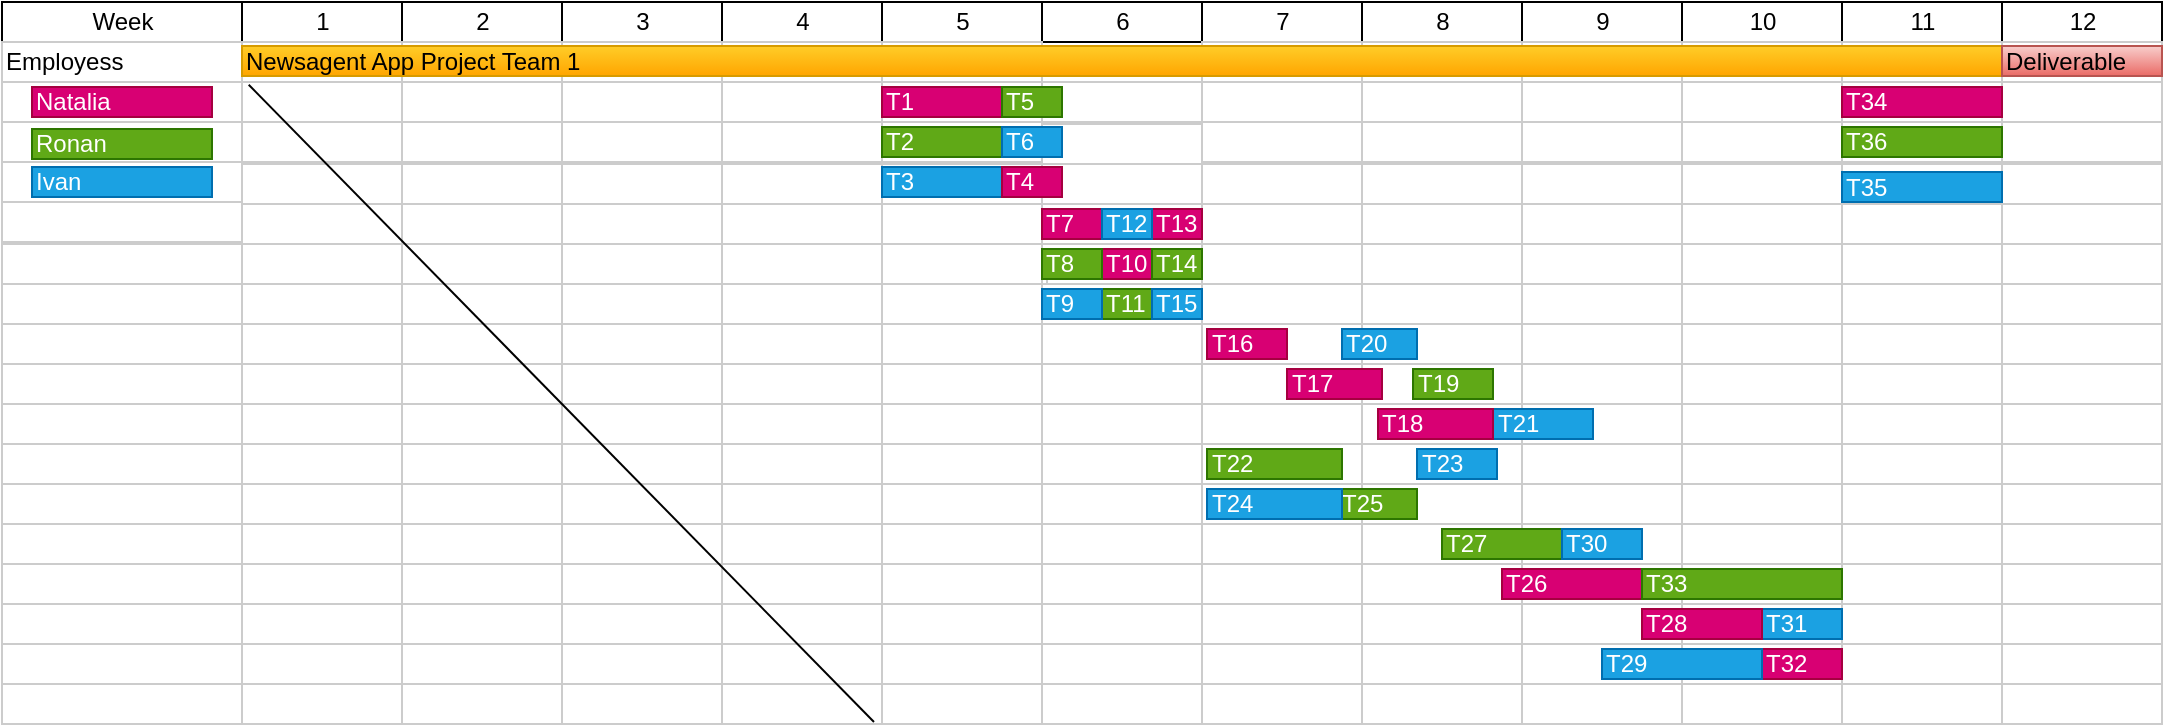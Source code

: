 <mxfile version="22.0.6" type="device">
  <diagram name="Page-1" id="2c4490ee-f0b8-94ab-5012-d5dc3445f7a3">
    <mxGraphModel dx="1402" dy="853" grid="1" gridSize="10" guides="1" tooltips="1" connect="0" arrows="1" fold="1" page="1" pageScale="1.5" pageWidth="1169" pageHeight="826" background="none" math="0" shadow="0">
      <root>
        <mxCell id="0" style=";html=1;" />
        <mxCell id="1" style=";html=1;" parent="0" />
        <mxCell id="67c90442a009f359-279" value="2" style="strokeWidth=1;fontStyle=0;html=1;" parent="1" vertex="1">
          <mxGeometry x="360" y="439" width="80" height="20" as="geometry" />
        </mxCell>
        <mxCell id="7a8b956e7d50b54d-104" value="3" style="strokeWidth=1;fontStyle=0;html=1;" parent="1" vertex="1">
          <mxGeometry x="440" y="439" width="80" height="20" as="geometry" />
        </mxCell>
        <mxCell id="7a8b956e7d50b54d-109" value="4" style="strokeWidth=1;fontStyle=0;html=1;" parent="1" vertex="1">
          <mxGeometry x="520" y="439" width="80" height="20" as="geometry" />
        </mxCell>
        <mxCell id="7a8b956e7d50b54d-114" value="5" style="strokeWidth=1;fontStyle=0;html=1;" parent="1" vertex="1">
          <mxGeometry x="600" y="439" width="80" height="20" as="geometry" />
        </mxCell>
        <mxCell id="7a8b956e7d50b54d-145" value="1" style="strokeWidth=1;fontStyle=0;html=1;" parent="1" vertex="1">
          <mxGeometry x="280" y="439" width="80" height="20" as="geometry" />
        </mxCell>
        <mxCell id="7a8b956e7d50b54d-151" value="Week" style="strokeWidth=1;fontStyle=0;html=1;" parent="1" vertex="1">
          <mxGeometry x="160" y="439" width="120" height="20" as="geometry" />
        </mxCell>
        <mxCell id="7a8b956e7d50b54d-162" value="Employess" style="align=left;strokeColor=#CCCCCC;html=1;" parent="1" vertex="1">
          <mxGeometry x="160" y="459" width="120" height="20" as="geometry" />
        </mxCell>
        <mxCell id="7a8b956e7d50b54d-163" value="" style="align=left;strokeColor=#CCCCCC;html=1;" parent="1" vertex="1">
          <mxGeometry x="160" y="499" width="120" height="20" as="geometry" />
        </mxCell>
        <mxCell id="7a8b956e7d50b54d-177" value="" style="align=left;strokeColor=#CCCCCC;html=1;" parent="1" vertex="1">
          <mxGeometry x="280" y="479" width="80" height="20" as="geometry" />
        </mxCell>
        <mxCell id="7a8b956e7d50b54d-193" value="" style="align=left;strokeColor=#CCCCCC;html=1;" parent="1" vertex="1">
          <mxGeometry x="360" y="479" width="80" height="20" as="geometry" />
        </mxCell>
        <mxCell id="7a8b956e7d50b54d-209" value="" style="align=left;strokeColor=#CCCCCC;html=1;" parent="1" vertex="1">
          <mxGeometry x="520" y="479" width="80" height="20" as="geometry" />
        </mxCell>
        <mxCell id="7a8b956e7d50b54d-225" value="" style="align=left;strokeColor=#CCCCCC;html=1;" parent="1" vertex="1">
          <mxGeometry x="440" y="479" width="80" height="20" as="geometry" />
        </mxCell>
        <mxCell id="7a8b956e7d50b54d-226" value="" style="align=left;strokeColor=#CCCCCC;html=1;" parent="1" vertex="1">
          <mxGeometry x="600" y="479" width="80" height="20" as="geometry" />
        </mxCell>
        <mxCell id="7a8b956e7d50b54d-242" value="" style="align=left;strokeColor=#CCCCCC;html=1;" parent="1" vertex="1">
          <mxGeometry x="680" y="479" width="80" height="20" as="geometry" />
        </mxCell>
        <mxCell id="7a8b956e7d50b54d-243" value="" style="align=left;strokeColor=#CCCCCC;html=1;" parent="1" vertex="1">
          <mxGeometry x="760" y="479" width="80" height="20" as="geometry" />
        </mxCell>
        <mxCell id="7a8b956e7d50b54d-244" value="" style="align=left;strokeColor=#CCCCCC;html=1;" parent="1" vertex="1">
          <mxGeometry x="840" y="479" width="80" height="20" as="geometry" />
        </mxCell>
        <mxCell id="7a8b956e7d50b54d-245" value="" style="align=left;strokeColor=#CCCCCC;html=1;" parent="1" vertex="1">
          <mxGeometry x="920" y="479" width="80" height="20" as="geometry" />
        </mxCell>
        <mxCell id="7a8b956e7d50b54d-246" value="" style="align=left;strokeColor=#CCCCCC;html=1;" parent="1" vertex="1">
          <mxGeometry x="1080" y="479" width="80" height="20" as="geometry" />
        </mxCell>
        <mxCell id="7a8b956e7d50b54d-247" value="" style="align=left;strokeColor=#CCCCCC;html=1;" parent="1" vertex="1">
          <mxGeometry x="1000" y="479" width="80" height="20" as="geometry" />
        </mxCell>
        <mxCell id="7a8b956e7d50b54d-248" value="" style="align=left;strokeColor=#CCCCCC;html=1;" parent="1" vertex="1">
          <mxGeometry x="1160" y="479" width="80" height="20" as="geometry" />
        </mxCell>
        <mxCell id="p_AoQ99GkYx1gfr2tnEL-2" value="6" style="strokeWidth=1;fontStyle=0;html=1;" vertex="1" parent="1">
          <mxGeometry x="680" y="439" width="80" height="20" as="geometry" />
        </mxCell>
        <mxCell id="p_AoQ99GkYx1gfr2tnEL-3" value="7" style="strokeWidth=1;fontStyle=0;html=1;" vertex="1" parent="1">
          <mxGeometry x="760" y="439" width="80" height="20" as="geometry" />
        </mxCell>
        <mxCell id="p_AoQ99GkYx1gfr2tnEL-4" value="8" style="strokeWidth=1;fontStyle=0;html=1;" vertex="1" parent="1">
          <mxGeometry x="840" y="439" width="80" height="20" as="geometry" />
        </mxCell>
        <mxCell id="p_AoQ99GkYx1gfr2tnEL-5" value="9" style="strokeWidth=1;fontStyle=0;html=1;" vertex="1" parent="1">
          <mxGeometry x="920" y="439" width="80" height="20" as="geometry" />
        </mxCell>
        <mxCell id="p_AoQ99GkYx1gfr2tnEL-7" value="10" style="strokeWidth=1;fontStyle=0;html=1;" vertex="1" parent="1">
          <mxGeometry x="1000" y="439" width="80" height="20" as="geometry" />
        </mxCell>
        <mxCell id="p_AoQ99GkYx1gfr2tnEL-8" value="11" style="strokeWidth=1;fontStyle=0;html=1;" vertex="1" parent="1">
          <mxGeometry x="1080" y="439" width="80" height="20" as="geometry" />
        </mxCell>
        <mxCell id="p_AoQ99GkYx1gfr2tnEL-9" value="12" style="strokeWidth=1;fontStyle=0;html=1;" vertex="1" parent="1">
          <mxGeometry x="1160" y="439" width="80" height="20" as="geometry" />
        </mxCell>
        <mxCell id="p_AoQ99GkYx1gfr2tnEL-14" value="" style="align=left;strokeColor=#CCCCCC;html=1;" vertex="1" parent="1">
          <mxGeometry x="160" y="580" width="120" height="20" as="geometry" />
        </mxCell>
        <mxCell id="p_AoQ99GkYx1gfr2tnEL-15" value="" style="align=left;strokeColor=#CCCCCC;html=1;" vertex="1" parent="1">
          <mxGeometry x="160" y="600" width="120" height="20" as="geometry" />
        </mxCell>
        <mxCell id="p_AoQ99GkYx1gfr2tnEL-16" value="" style="align=left;strokeColor=#CCCCCC;html=1;" vertex="1" parent="1">
          <mxGeometry x="160" y="560" width="120" height="20" as="geometry" />
        </mxCell>
        <mxCell id="p_AoQ99GkYx1gfr2tnEL-17" value="" style="align=left;strokeColor=#CCCCCC;html=1;" vertex="1" parent="1">
          <mxGeometry x="160" y="539" width="120" height="20" as="geometry" />
        </mxCell>
        <mxCell id="p_AoQ99GkYx1gfr2tnEL-18" value="" style="align=left;strokeColor=#CCCCCC;html=1;" vertex="1" parent="1">
          <mxGeometry x="160" y="519" width="120" height="20" as="geometry" />
        </mxCell>
        <mxCell id="p_AoQ99GkYx1gfr2tnEL-20" value="" style="align=left;strokeColor=#CCCCCC;html=1;" vertex="1" parent="1">
          <mxGeometry x="280" y="499" width="80" height="20" as="geometry" />
        </mxCell>
        <mxCell id="p_AoQ99GkYx1gfr2tnEL-21" value="" style="align=left;strokeColor=#CCCCCC;html=1;" vertex="1" parent="1">
          <mxGeometry x="360" y="499" width="80" height="20" as="geometry" />
        </mxCell>
        <mxCell id="p_AoQ99GkYx1gfr2tnEL-22" value="" style="align=left;strokeColor=#CCCCCC;html=1;" vertex="1" parent="1">
          <mxGeometry x="520" y="499" width="80" height="20" as="geometry" />
        </mxCell>
        <mxCell id="p_AoQ99GkYx1gfr2tnEL-23" value="" style="align=left;strokeColor=#CCCCCC;html=1;" vertex="1" parent="1">
          <mxGeometry x="440" y="499" width="80" height="20" as="geometry" />
        </mxCell>
        <mxCell id="p_AoQ99GkYx1gfr2tnEL-24" value="" style="align=left;strokeColor=#CCCCCC;html=1;" vertex="1" parent="1">
          <mxGeometry x="600" y="499" width="80" height="20" as="geometry" />
        </mxCell>
        <mxCell id="p_AoQ99GkYx1gfr2tnEL-26" value="" style="align=left;strokeColor=#CCCCCC;html=1;" vertex="1" parent="1">
          <mxGeometry x="760" y="499" width="80" height="20" as="geometry" />
        </mxCell>
        <mxCell id="p_AoQ99GkYx1gfr2tnEL-27" value="" style="align=left;strokeColor=#CCCCCC;html=1;" vertex="1" parent="1">
          <mxGeometry x="840" y="499" width="80" height="20" as="geometry" />
        </mxCell>
        <mxCell id="p_AoQ99GkYx1gfr2tnEL-28" value="" style="align=left;strokeColor=#CCCCCC;html=1;" vertex="1" parent="1">
          <mxGeometry x="920" y="499" width="80" height="20" as="geometry" />
        </mxCell>
        <mxCell id="p_AoQ99GkYx1gfr2tnEL-29" value="" style="align=left;strokeColor=#CCCCCC;html=1;" vertex="1" parent="1">
          <mxGeometry x="1080" y="499" width="80" height="20" as="geometry" />
        </mxCell>
        <mxCell id="p_AoQ99GkYx1gfr2tnEL-30" value="" style="align=left;strokeColor=#CCCCCC;html=1;" vertex="1" parent="1">
          <mxGeometry x="1000" y="499" width="80" height="20" as="geometry" />
        </mxCell>
        <mxCell id="p_AoQ99GkYx1gfr2tnEL-31" value="" style="align=left;strokeColor=#CCCCCC;html=1;" vertex="1" parent="1">
          <mxGeometry x="1160" y="499" width="80" height="20" as="geometry" />
        </mxCell>
        <mxCell id="p_AoQ99GkYx1gfr2tnEL-33" value="" style="align=left;strokeColor=#CCCCCC;html=1;" vertex="1" parent="1">
          <mxGeometry x="280" y="520" width="80" height="20" as="geometry" />
        </mxCell>
        <mxCell id="p_AoQ99GkYx1gfr2tnEL-34" value="" style="align=left;strokeColor=#CCCCCC;html=1;" vertex="1" parent="1">
          <mxGeometry x="360" y="520" width="80" height="20" as="geometry" />
        </mxCell>
        <mxCell id="p_AoQ99GkYx1gfr2tnEL-35" value="" style="align=left;strokeColor=#CCCCCC;html=1;" vertex="1" parent="1">
          <mxGeometry x="520" y="520" width="80" height="20" as="geometry" />
        </mxCell>
        <mxCell id="p_AoQ99GkYx1gfr2tnEL-36" value="" style="align=left;strokeColor=#CCCCCC;html=1;" vertex="1" parent="1">
          <mxGeometry x="440" y="520" width="80" height="20" as="geometry" />
        </mxCell>
        <mxCell id="p_AoQ99GkYx1gfr2tnEL-37" value="" style="align=left;strokeColor=#CCCCCC;html=1;" vertex="1" parent="1">
          <mxGeometry x="600" y="520" width="80" height="20" as="geometry" />
        </mxCell>
        <mxCell id="p_AoQ99GkYx1gfr2tnEL-38" value="" style="align=left;strokeColor=#CCCCCC;html=1;" vertex="1" parent="1">
          <mxGeometry x="680" y="520" width="80" height="20" as="geometry" />
        </mxCell>
        <mxCell id="p_AoQ99GkYx1gfr2tnEL-39" value="" style="align=left;strokeColor=#CCCCCC;html=1;" vertex="1" parent="1">
          <mxGeometry x="760" y="520" width="80" height="20" as="geometry" />
        </mxCell>
        <mxCell id="p_AoQ99GkYx1gfr2tnEL-40" value="" style="align=left;strokeColor=#CCCCCC;html=1;" vertex="1" parent="1">
          <mxGeometry x="840" y="520" width="80" height="20" as="geometry" />
        </mxCell>
        <mxCell id="p_AoQ99GkYx1gfr2tnEL-41" value="" style="align=left;strokeColor=#CCCCCC;html=1;" vertex="1" parent="1">
          <mxGeometry x="920" y="520" width="80" height="20" as="geometry" />
        </mxCell>
        <mxCell id="p_AoQ99GkYx1gfr2tnEL-42" value="" style="align=left;strokeColor=#CCCCCC;html=1;" vertex="1" parent="1">
          <mxGeometry x="1080" y="520" width="80" height="20" as="geometry" />
        </mxCell>
        <mxCell id="p_AoQ99GkYx1gfr2tnEL-43" value="" style="align=left;strokeColor=#CCCCCC;html=1;" vertex="1" parent="1">
          <mxGeometry x="1000" y="520" width="80" height="20" as="geometry" />
        </mxCell>
        <mxCell id="p_AoQ99GkYx1gfr2tnEL-44" value="" style="align=left;strokeColor=#CCCCCC;html=1;" vertex="1" parent="1">
          <mxGeometry x="1160" y="520" width="80" height="20" as="geometry" />
        </mxCell>
        <mxCell id="p_AoQ99GkYx1gfr2tnEL-46" value="" style="align=left;strokeColor=#CCCCCC;html=1;" vertex="1" parent="1">
          <mxGeometry x="280" y="540" width="80" height="20" as="geometry" />
        </mxCell>
        <mxCell id="p_AoQ99GkYx1gfr2tnEL-47" value="" style="align=left;strokeColor=#CCCCCC;html=1;" vertex="1" parent="1">
          <mxGeometry x="360" y="540" width="80" height="20" as="geometry" />
        </mxCell>
        <mxCell id="p_AoQ99GkYx1gfr2tnEL-48" value="" style="align=left;strokeColor=#CCCCCC;html=1;" vertex="1" parent="1">
          <mxGeometry x="520" y="540" width="80" height="20" as="geometry" />
        </mxCell>
        <mxCell id="p_AoQ99GkYx1gfr2tnEL-49" value="" style="align=left;strokeColor=#CCCCCC;html=1;" vertex="1" parent="1">
          <mxGeometry x="440" y="540" width="80" height="20" as="geometry" />
        </mxCell>
        <mxCell id="p_AoQ99GkYx1gfr2tnEL-50" value="" style="align=left;strokeColor=#CCCCCC;html=1;" vertex="1" parent="1">
          <mxGeometry x="600" y="540" width="80" height="20" as="geometry" />
        </mxCell>
        <mxCell id="p_AoQ99GkYx1gfr2tnEL-51" value="" style="align=left;strokeColor=#CCCCCC;html=1;" vertex="1" parent="1">
          <mxGeometry x="680" y="540" width="80" height="20" as="geometry" />
        </mxCell>
        <mxCell id="p_AoQ99GkYx1gfr2tnEL-52" value="" style="align=left;strokeColor=#CCCCCC;html=1;" vertex="1" parent="1">
          <mxGeometry x="760" y="540" width="80" height="20" as="geometry" />
        </mxCell>
        <mxCell id="p_AoQ99GkYx1gfr2tnEL-53" value="" style="align=left;strokeColor=#CCCCCC;html=1;" vertex="1" parent="1">
          <mxGeometry x="840" y="540" width="80" height="20" as="geometry" />
        </mxCell>
        <mxCell id="p_AoQ99GkYx1gfr2tnEL-54" value="" style="align=left;strokeColor=#CCCCCC;html=1;" vertex="1" parent="1">
          <mxGeometry x="920" y="540" width="80" height="20" as="geometry" />
        </mxCell>
        <mxCell id="p_AoQ99GkYx1gfr2tnEL-55" value="" style="align=left;strokeColor=#CCCCCC;html=1;" vertex="1" parent="1">
          <mxGeometry x="1080" y="540" width="80" height="20" as="geometry" />
        </mxCell>
        <mxCell id="p_AoQ99GkYx1gfr2tnEL-56" value="" style="align=left;strokeColor=#CCCCCC;html=1;" vertex="1" parent="1">
          <mxGeometry x="1000" y="540" width="80" height="20" as="geometry" />
        </mxCell>
        <mxCell id="p_AoQ99GkYx1gfr2tnEL-57" value="" style="align=left;strokeColor=#CCCCCC;html=1;" vertex="1" parent="1">
          <mxGeometry x="1160" y="540" width="80" height="20" as="geometry" />
        </mxCell>
        <mxCell id="p_AoQ99GkYx1gfr2tnEL-59" value="" style="align=left;strokeColor=#CCCCCC;html=1;" vertex="1" parent="1">
          <mxGeometry x="280" y="459" width="80" height="20" as="geometry" />
        </mxCell>
        <mxCell id="p_AoQ99GkYx1gfr2tnEL-60" value="" style="align=left;strokeColor=#CCCCCC;html=1;" vertex="1" parent="1">
          <mxGeometry x="360" y="459" width="80" height="20" as="geometry" />
        </mxCell>
        <mxCell id="p_AoQ99GkYx1gfr2tnEL-61" value="" style="align=left;strokeColor=#CCCCCC;html=1;" vertex="1" parent="1">
          <mxGeometry x="520" y="459" width="80" height="20" as="geometry" />
        </mxCell>
        <mxCell id="p_AoQ99GkYx1gfr2tnEL-62" value="" style="align=left;strokeColor=#CCCCCC;html=1;" vertex="1" parent="1">
          <mxGeometry x="440" y="459" width="80" height="20" as="geometry" />
        </mxCell>
        <mxCell id="p_AoQ99GkYx1gfr2tnEL-63" value="" style="align=left;strokeColor=#CCCCCC;html=1;" vertex="1" parent="1">
          <mxGeometry x="600" y="459" width="80" height="20" as="geometry" />
        </mxCell>
        <mxCell id="p_AoQ99GkYx1gfr2tnEL-65" value="" style="align=left;strokeColor=#CCCCCC;html=1;" vertex="1" parent="1">
          <mxGeometry x="760" y="459" width="80" height="20" as="geometry" />
        </mxCell>
        <mxCell id="p_AoQ99GkYx1gfr2tnEL-66" value="" style="align=left;strokeColor=#CCCCCC;html=1;" vertex="1" parent="1">
          <mxGeometry x="840" y="459" width="80" height="20" as="geometry" />
        </mxCell>
        <mxCell id="p_AoQ99GkYx1gfr2tnEL-67" value="" style="align=left;strokeColor=#CCCCCC;html=1;" vertex="1" parent="1">
          <mxGeometry x="920" y="459" width="80" height="20" as="geometry" />
        </mxCell>
        <mxCell id="p_AoQ99GkYx1gfr2tnEL-68" value="" style="align=left;strokeColor=#CCCCCC;html=1;" vertex="1" parent="1">
          <mxGeometry x="1080" y="459" width="80" height="20" as="geometry" />
        </mxCell>
        <mxCell id="p_AoQ99GkYx1gfr2tnEL-69" value="" style="align=left;strokeColor=#CCCCCC;html=1;" vertex="1" parent="1">
          <mxGeometry x="1000" y="459" width="80" height="20" as="geometry" />
        </mxCell>
        <mxCell id="p_AoQ99GkYx1gfr2tnEL-70" value="" style="align=left;strokeColor=#CCCCCC;html=1;" vertex="1" parent="1">
          <mxGeometry x="1160" y="459" width="80" height="20" as="geometry" />
        </mxCell>
        <mxCell id="p_AoQ99GkYx1gfr2tnEL-72" value="" style="align=left;strokeColor=#CCCCCC;html=1;" vertex="1" parent="1">
          <mxGeometry x="280" y="560" width="80" height="20" as="geometry" />
        </mxCell>
        <mxCell id="p_AoQ99GkYx1gfr2tnEL-73" value="" style="align=left;strokeColor=#CCCCCC;html=1;" vertex="1" parent="1">
          <mxGeometry x="360" y="560" width="80" height="20" as="geometry" />
        </mxCell>
        <mxCell id="p_AoQ99GkYx1gfr2tnEL-74" value="" style="align=left;strokeColor=#CCCCCC;html=1;" vertex="1" parent="1">
          <mxGeometry x="520" y="560" width="80" height="20" as="geometry" />
        </mxCell>
        <mxCell id="p_AoQ99GkYx1gfr2tnEL-75" value="" style="align=left;strokeColor=#CCCCCC;html=1;" vertex="1" parent="1">
          <mxGeometry x="440" y="560" width="80" height="20" as="geometry" />
        </mxCell>
        <mxCell id="p_AoQ99GkYx1gfr2tnEL-76" value="" style="align=left;strokeColor=#CCCCCC;html=1;" vertex="1" parent="1">
          <mxGeometry x="600" y="560" width="80" height="20" as="geometry" />
        </mxCell>
        <mxCell id="p_AoQ99GkYx1gfr2tnEL-77" value="" style="align=left;strokeColor=#CCCCCC;html=1;" vertex="1" parent="1">
          <mxGeometry x="682.5" y="562.5" width="80" height="20" as="geometry" />
        </mxCell>
        <mxCell id="p_AoQ99GkYx1gfr2tnEL-78" value="" style="align=left;strokeColor=#CCCCCC;html=1;" vertex="1" parent="1">
          <mxGeometry x="760" y="560" width="80" height="20" as="geometry" />
        </mxCell>
        <mxCell id="p_AoQ99GkYx1gfr2tnEL-79" value="" style="align=left;strokeColor=#CCCCCC;html=1;" vertex="1" parent="1">
          <mxGeometry x="840" y="560" width="80" height="20" as="geometry" />
        </mxCell>
        <mxCell id="p_AoQ99GkYx1gfr2tnEL-80" value="" style="align=left;strokeColor=#CCCCCC;html=1;" vertex="1" parent="1">
          <mxGeometry x="920" y="560" width="80" height="20" as="geometry" />
        </mxCell>
        <mxCell id="p_AoQ99GkYx1gfr2tnEL-81" value="" style="align=left;strokeColor=#CCCCCC;html=1;" vertex="1" parent="1">
          <mxGeometry x="1080" y="560" width="80" height="20" as="geometry" />
        </mxCell>
        <mxCell id="p_AoQ99GkYx1gfr2tnEL-82" value="" style="align=left;strokeColor=#CCCCCC;html=1;" vertex="1" parent="1">
          <mxGeometry x="1000" y="560" width="80" height="20" as="geometry" />
        </mxCell>
        <mxCell id="p_AoQ99GkYx1gfr2tnEL-83" value="" style="align=left;strokeColor=#CCCCCC;html=1;" vertex="1" parent="1">
          <mxGeometry x="1160" y="560" width="80" height="20" as="geometry" />
        </mxCell>
        <mxCell id="p_AoQ99GkYx1gfr2tnEL-85" value="" style="align=left;strokeColor=#CCCCCC;html=1;" vertex="1" parent="1">
          <mxGeometry x="280" y="580" width="80" height="20" as="geometry" />
        </mxCell>
        <mxCell id="p_AoQ99GkYx1gfr2tnEL-86" value="" style="align=left;strokeColor=#CCCCCC;html=1;" vertex="1" parent="1">
          <mxGeometry x="360" y="580" width="80" height="20" as="geometry" />
        </mxCell>
        <mxCell id="p_AoQ99GkYx1gfr2tnEL-87" value="" style="align=left;strokeColor=#CCCCCC;html=1;" vertex="1" parent="1">
          <mxGeometry x="520" y="580" width="80" height="20" as="geometry" />
        </mxCell>
        <mxCell id="p_AoQ99GkYx1gfr2tnEL-88" value="" style="align=left;strokeColor=#CCCCCC;html=1;" vertex="1" parent="1">
          <mxGeometry x="440" y="580" width="80" height="20" as="geometry" />
        </mxCell>
        <mxCell id="p_AoQ99GkYx1gfr2tnEL-89" value="" style="align=left;strokeColor=#CCCCCC;html=1;" vertex="1" parent="1">
          <mxGeometry x="600" y="580" width="80" height="20" as="geometry" />
        </mxCell>
        <mxCell id="p_AoQ99GkYx1gfr2tnEL-90" value="" style="align=left;strokeColor=#CCCCCC;html=1;" vertex="1" parent="1">
          <mxGeometry x="680" y="580" width="80" height="20" as="geometry" />
        </mxCell>
        <mxCell id="p_AoQ99GkYx1gfr2tnEL-91" value="" style="align=left;strokeColor=#CCCCCC;html=1;" vertex="1" parent="1">
          <mxGeometry x="760" y="580" width="80" height="20" as="geometry" />
        </mxCell>
        <mxCell id="p_AoQ99GkYx1gfr2tnEL-92" value="" style="align=left;strokeColor=#CCCCCC;html=1;" vertex="1" parent="1">
          <mxGeometry x="840" y="580" width="80" height="20" as="geometry" />
        </mxCell>
        <mxCell id="p_AoQ99GkYx1gfr2tnEL-93" value="" style="align=left;strokeColor=#CCCCCC;html=1;" vertex="1" parent="1">
          <mxGeometry x="920" y="580" width="80" height="20" as="geometry" />
        </mxCell>
        <mxCell id="p_AoQ99GkYx1gfr2tnEL-94" value="" style="align=left;strokeColor=#CCCCCC;html=1;" vertex="1" parent="1">
          <mxGeometry x="1080" y="580" width="80" height="20" as="geometry" />
        </mxCell>
        <mxCell id="p_AoQ99GkYx1gfr2tnEL-95" value="" style="align=left;strokeColor=#CCCCCC;html=1;" vertex="1" parent="1">
          <mxGeometry x="1000" y="580" width="80" height="20" as="geometry" />
        </mxCell>
        <mxCell id="p_AoQ99GkYx1gfr2tnEL-96" value="" style="align=left;strokeColor=#CCCCCC;html=1;" vertex="1" parent="1">
          <mxGeometry x="1160" y="580" width="80" height="20" as="geometry" />
        </mxCell>
        <mxCell id="p_AoQ99GkYx1gfr2tnEL-98" value="" style="align=left;strokeColor=#CCCCCC;html=1;" vertex="1" parent="1">
          <mxGeometry x="280" y="600" width="80" height="20" as="geometry" />
        </mxCell>
        <mxCell id="p_AoQ99GkYx1gfr2tnEL-99" value="" style="align=left;strokeColor=#CCCCCC;html=1;" vertex="1" parent="1">
          <mxGeometry x="360" y="600" width="80" height="20" as="geometry" />
        </mxCell>
        <mxCell id="p_AoQ99GkYx1gfr2tnEL-100" value="" style="align=left;strokeColor=#CCCCCC;html=1;" vertex="1" parent="1">
          <mxGeometry x="520" y="600" width="80" height="20" as="geometry" />
        </mxCell>
        <mxCell id="p_AoQ99GkYx1gfr2tnEL-101" value="" style="align=left;strokeColor=#CCCCCC;html=1;" vertex="1" parent="1">
          <mxGeometry x="440" y="600" width="80" height="20" as="geometry" />
        </mxCell>
        <mxCell id="p_AoQ99GkYx1gfr2tnEL-102" value="" style="align=left;strokeColor=#CCCCCC;html=1;" vertex="1" parent="1">
          <mxGeometry x="600" y="600" width="80" height="20" as="geometry" />
        </mxCell>
        <mxCell id="p_AoQ99GkYx1gfr2tnEL-103" value="" style="align=left;strokeColor=#CCCCCC;html=1;" vertex="1" parent="1">
          <mxGeometry x="680" y="600" width="80" height="20" as="geometry" />
        </mxCell>
        <mxCell id="p_AoQ99GkYx1gfr2tnEL-104" value="" style="align=left;strokeColor=#CCCCCC;html=1;" vertex="1" parent="1">
          <mxGeometry x="760" y="600" width="80" height="20" as="geometry" />
        </mxCell>
        <mxCell id="p_AoQ99GkYx1gfr2tnEL-105" value="" style="align=left;strokeColor=#CCCCCC;html=1;" vertex="1" parent="1">
          <mxGeometry x="840" y="600" width="80" height="20" as="geometry" />
        </mxCell>
        <mxCell id="p_AoQ99GkYx1gfr2tnEL-106" value="" style="align=left;strokeColor=#CCCCCC;html=1;" vertex="1" parent="1">
          <mxGeometry x="920" y="600" width="80" height="20" as="geometry" />
        </mxCell>
        <mxCell id="p_AoQ99GkYx1gfr2tnEL-107" value="" style="align=left;strokeColor=#CCCCCC;html=1;" vertex="1" parent="1">
          <mxGeometry x="1080" y="600" width="80" height="20" as="geometry" />
        </mxCell>
        <mxCell id="p_AoQ99GkYx1gfr2tnEL-108" value="" style="align=left;strokeColor=#CCCCCC;html=1;" vertex="1" parent="1">
          <mxGeometry x="1000" y="600" width="80" height="20" as="geometry" />
        </mxCell>
        <mxCell id="p_AoQ99GkYx1gfr2tnEL-109" value="" style="align=left;strokeColor=#CCCCCC;html=1;" vertex="1" parent="1">
          <mxGeometry x="1160" y="600" width="80" height="20" as="geometry" />
        </mxCell>
        <mxCell id="p_AoQ99GkYx1gfr2tnEL-113" value="" style="align=left;strokeColor=#CCCCCC;html=1;" vertex="1" parent="1">
          <mxGeometry x="160" y="479" width="120" height="20" as="geometry" />
        </mxCell>
        <mxCell id="7a8b956e7d50b54d-353" value="T1" style="align=left;strokeColor=#A50040;html=1;fillColor=#d80073;fontColor=#ffffff;" parent="1" vertex="1">
          <mxGeometry x="600" y="481.5" width="60" height="15" as="geometry" />
        </mxCell>
        <mxCell id="7a8b956e7d50b54d-355" value="T3" style="align=left;strokeColor=#006EAF;html=1;fillColor=#1ba1e2;fontColor=#ffffff;" parent="1" vertex="1">
          <mxGeometry x="600" y="521.5" width="60" height="15" as="geometry" />
        </mxCell>
        <mxCell id="p_AoQ99GkYx1gfr2tnEL-114" value="Newsagent App Project Team 1" style="align=left;strokeColor=#d79b00;html=1;fillColor=#ffcd28;gradientColor=#ffa500;" vertex="1" parent="1">
          <mxGeometry x="280" y="461" width="880" height="15" as="geometry" />
        </mxCell>
        <mxCell id="p_AoQ99GkYx1gfr2tnEL-115" value="Deliverable" style="align=left;strokeColor=#b85450;html=1;fillColor=#f8cecc;gradientColor=#ea6b66;" vertex="1" parent="1">
          <mxGeometry x="1160" y="461" width="80" height="15" as="geometry" />
        </mxCell>
        <mxCell id="p_AoQ99GkYx1gfr2tnEL-116" value="" style="align=left;strokeColor=#CCCCCC;html=1;" vertex="1" parent="1">
          <mxGeometry x="160" y="620" width="120" height="20" as="geometry" />
        </mxCell>
        <mxCell id="p_AoQ99GkYx1gfr2tnEL-117" value="" style="align=left;strokeColor=#CCCCCC;html=1;" vertex="1" parent="1">
          <mxGeometry x="280" y="620" width="80" height="20" as="geometry" />
        </mxCell>
        <mxCell id="p_AoQ99GkYx1gfr2tnEL-118" value="" style="align=left;strokeColor=#CCCCCC;html=1;" vertex="1" parent="1">
          <mxGeometry x="360" y="620" width="80" height="20" as="geometry" />
        </mxCell>
        <mxCell id="p_AoQ99GkYx1gfr2tnEL-119" value="" style="align=left;strokeColor=#CCCCCC;html=1;" vertex="1" parent="1">
          <mxGeometry x="520" y="620" width="80" height="20" as="geometry" />
        </mxCell>
        <mxCell id="p_AoQ99GkYx1gfr2tnEL-120" value="" style="align=left;strokeColor=#CCCCCC;html=1;" vertex="1" parent="1">
          <mxGeometry x="440" y="620" width="80" height="20" as="geometry" />
        </mxCell>
        <mxCell id="p_AoQ99GkYx1gfr2tnEL-121" value="" style="align=left;strokeColor=#CCCCCC;html=1;" vertex="1" parent="1">
          <mxGeometry x="600" y="620" width="80" height="20" as="geometry" />
        </mxCell>
        <mxCell id="p_AoQ99GkYx1gfr2tnEL-122" value="" style="align=left;strokeColor=#CCCCCC;html=1;" vertex="1" parent="1">
          <mxGeometry x="680" y="620" width="80" height="20" as="geometry" />
        </mxCell>
        <mxCell id="p_AoQ99GkYx1gfr2tnEL-123" value="" style="align=left;strokeColor=#CCCCCC;html=1;" vertex="1" parent="1">
          <mxGeometry x="760" y="620" width="80" height="20" as="geometry" />
        </mxCell>
        <mxCell id="p_AoQ99GkYx1gfr2tnEL-124" value="" style="align=left;strokeColor=#CCCCCC;html=1;" vertex="1" parent="1">
          <mxGeometry x="840" y="620" width="80" height="20" as="geometry" />
        </mxCell>
        <mxCell id="p_AoQ99GkYx1gfr2tnEL-125" value="" style="align=left;strokeColor=#CCCCCC;html=1;" vertex="1" parent="1">
          <mxGeometry x="920" y="620" width="80" height="20" as="geometry" />
        </mxCell>
        <mxCell id="p_AoQ99GkYx1gfr2tnEL-126" value="" style="align=left;strokeColor=#CCCCCC;html=1;" vertex="1" parent="1">
          <mxGeometry x="1080" y="620" width="80" height="20" as="geometry" />
        </mxCell>
        <mxCell id="p_AoQ99GkYx1gfr2tnEL-127" value="" style="align=left;strokeColor=#CCCCCC;html=1;" vertex="1" parent="1">
          <mxGeometry x="1000" y="620" width="80" height="20" as="geometry" />
        </mxCell>
        <mxCell id="p_AoQ99GkYx1gfr2tnEL-128" value="" style="align=left;strokeColor=#CCCCCC;html=1;" vertex="1" parent="1">
          <mxGeometry x="1160" y="620" width="80" height="20" as="geometry" />
        </mxCell>
        <mxCell id="p_AoQ99GkYx1gfr2tnEL-158" value="" style="align=left;strokeColor=#CCCCCC;html=1;" vertex="1" parent="1">
          <mxGeometry x="160" y="640" width="120" height="20" as="geometry" />
        </mxCell>
        <mxCell id="p_AoQ99GkYx1gfr2tnEL-159" value="" style="align=left;strokeColor=#CCCCCC;html=1;" vertex="1" parent="1">
          <mxGeometry x="280" y="640" width="80" height="20" as="geometry" />
        </mxCell>
        <mxCell id="p_AoQ99GkYx1gfr2tnEL-160" value="" style="align=left;strokeColor=#CCCCCC;html=1;" vertex="1" parent="1">
          <mxGeometry x="360" y="640" width="80" height="20" as="geometry" />
        </mxCell>
        <mxCell id="p_AoQ99GkYx1gfr2tnEL-161" value="" style="align=left;strokeColor=#CCCCCC;html=1;" vertex="1" parent="1">
          <mxGeometry x="520" y="640" width="80" height="20" as="geometry" />
        </mxCell>
        <mxCell id="p_AoQ99GkYx1gfr2tnEL-162" value="" style="align=left;strokeColor=#CCCCCC;html=1;" vertex="1" parent="1">
          <mxGeometry x="440" y="640" width="80" height="20" as="geometry" />
        </mxCell>
        <mxCell id="p_AoQ99GkYx1gfr2tnEL-163" value="" style="align=left;strokeColor=#CCCCCC;html=1;" vertex="1" parent="1">
          <mxGeometry x="600" y="640" width="80" height="20" as="geometry" />
        </mxCell>
        <mxCell id="p_AoQ99GkYx1gfr2tnEL-164" value="" style="align=left;strokeColor=#CCCCCC;html=1;" vertex="1" parent="1">
          <mxGeometry x="680" y="640" width="80" height="20" as="geometry" />
        </mxCell>
        <mxCell id="p_AoQ99GkYx1gfr2tnEL-165" value="" style="align=left;strokeColor=#CCCCCC;html=1;" vertex="1" parent="1">
          <mxGeometry x="760" y="640" width="80" height="20" as="geometry" />
        </mxCell>
        <mxCell id="p_AoQ99GkYx1gfr2tnEL-166" value="" style="align=left;strokeColor=#CCCCCC;html=1;" vertex="1" parent="1">
          <mxGeometry x="840" y="640" width="80" height="20" as="geometry" />
        </mxCell>
        <mxCell id="p_AoQ99GkYx1gfr2tnEL-167" value="" style="align=left;strokeColor=#CCCCCC;html=1;" vertex="1" parent="1">
          <mxGeometry x="920" y="640" width="80" height="20" as="geometry" />
        </mxCell>
        <mxCell id="p_AoQ99GkYx1gfr2tnEL-168" value="" style="align=left;strokeColor=#CCCCCC;html=1;" vertex="1" parent="1">
          <mxGeometry x="1080" y="640" width="80" height="20" as="geometry" />
        </mxCell>
        <mxCell id="p_AoQ99GkYx1gfr2tnEL-169" value="" style="align=left;strokeColor=#CCCCCC;html=1;" vertex="1" parent="1">
          <mxGeometry x="1000" y="640" width="80" height="20" as="geometry" />
        </mxCell>
        <mxCell id="p_AoQ99GkYx1gfr2tnEL-170" value="" style="align=left;strokeColor=#CCCCCC;html=1;" vertex="1" parent="1">
          <mxGeometry x="1160" y="640" width="80" height="20" as="geometry" />
        </mxCell>
        <mxCell id="p_AoQ99GkYx1gfr2tnEL-172" value="" style="align=left;strokeColor=#CCCCCC;html=1;" vertex="1" parent="1">
          <mxGeometry x="160" y="660" width="120" height="20" as="geometry" />
        </mxCell>
        <mxCell id="p_AoQ99GkYx1gfr2tnEL-173" value="" style="align=left;strokeColor=#CCCCCC;html=1;" vertex="1" parent="1">
          <mxGeometry x="280" y="660" width="80" height="20" as="geometry" />
        </mxCell>
        <mxCell id="p_AoQ99GkYx1gfr2tnEL-174" value="" style="align=left;strokeColor=#CCCCCC;html=1;" vertex="1" parent="1">
          <mxGeometry x="360" y="660" width="80" height="20" as="geometry" />
        </mxCell>
        <mxCell id="p_AoQ99GkYx1gfr2tnEL-175" value="" style="align=left;strokeColor=#CCCCCC;html=1;" vertex="1" parent="1">
          <mxGeometry x="520" y="660" width="80" height="20" as="geometry" />
        </mxCell>
        <mxCell id="p_AoQ99GkYx1gfr2tnEL-176" value="" style="align=left;strokeColor=#CCCCCC;html=1;" vertex="1" parent="1">
          <mxGeometry x="440" y="660" width="80" height="20" as="geometry" />
        </mxCell>
        <mxCell id="p_AoQ99GkYx1gfr2tnEL-177" value="" style="align=left;strokeColor=#CCCCCC;html=1;" vertex="1" parent="1">
          <mxGeometry x="600" y="660" width="80" height="20" as="geometry" />
        </mxCell>
        <mxCell id="p_AoQ99GkYx1gfr2tnEL-178" value="" style="align=left;strokeColor=#CCCCCC;html=1;" vertex="1" parent="1">
          <mxGeometry x="680" y="660" width="80" height="20" as="geometry" />
        </mxCell>
        <mxCell id="p_AoQ99GkYx1gfr2tnEL-179" value="" style="align=left;strokeColor=#CCCCCC;html=1;" vertex="1" parent="1">
          <mxGeometry x="760" y="660" width="80" height="20" as="geometry" />
        </mxCell>
        <mxCell id="p_AoQ99GkYx1gfr2tnEL-180" value="" style="align=left;strokeColor=#CCCCCC;html=1;" vertex="1" parent="1">
          <mxGeometry x="840" y="660" width="80" height="20" as="geometry" />
        </mxCell>
        <mxCell id="p_AoQ99GkYx1gfr2tnEL-181" value="" style="align=left;strokeColor=#CCCCCC;html=1;" vertex="1" parent="1">
          <mxGeometry x="920" y="660" width="80" height="20" as="geometry" />
        </mxCell>
        <mxCell id="p_AoQ99GkYx1gfr2tnEL-182" value="" style="align=left;strokeColor=#CCCCCC;html=1;" vertex="1" parent="1">
          <mxGeometry x="1080" y="660" width="80" height="20" as="geometry" />
        </mxCell>
        <mxCell id="p_AoQ99GkYx1gfr2tnEL-183" value="" style="align=left;strokeColor=#CCCCCC;html=1;" vertex="1" parent="1">
          <mxGeometry x="1000" y="660" width="80" height="20" as="geometry" />
        </mxCell>
        <mxCell id="p_AoQ99GkYx1gfr2tnEL-184" value="" style="align=left;strokeColor=#CCCCCC;html=1;" vertex="1" parent="1">
          <mxGeometry x="1160" y="660" width="80" height="20" as="geometry" />
        </mxCell>
        <mxCell id="p_AoQ99GkYx1gfr2tnEL-186" value="" style="align=left;strokeColor=#CCCCCC;html=1;" vertex="1" parent="1">
          <mxGeometry x="160" y="680" width="120" height="20" as="geometry" />
        </mxCell>
        <mxCell id="p_AoQ99GkYx1gfr2tnEL-187" value="" style="align=left;strokeColor=#CCCCCC;html=1;" vertex="1" parent="1">
          <mxGeometry x="280" y="680" width="80" height="20" as="geometry" />
        </mxCell>
        <mxCell id="p_AoQ99GkYx1gfr2tnEL-188" value="" style="align=left;strokeColor=#CCCCCC;html=1;" vertex="1" parent="1">
          <mxGeometry x="360" y="680" width="80" height="20" as="geometry" />
        </mxCell>
        <mxCell id="p_AoQ99GkYx1gfr2tnEL-189" value="" style="align=left;strokeColor=#CCCCCC;html=1;" vertex="1" parent="1">
          <mxGeometry x="520" y="680" width="80" height="20" as="geometry" />
        </mxCell>
        <mxCell id="p_AoQ99GkYx1gfr2tnEL-190" value="" style="align=left;strokeColor=#CCCCCC;html=1;" vertex="1" parent="1">
          <mxGeometry x="440" y="680" width="80" height="20" as="geometry" />
        </mxCell>
        <mxCell id="p_AoQ99GkYx1gfr2tnEL-191" value="" style="align=left;strokeColor=#CCCCCC;html=1;" vertex="1" parent="1">
          <mxGeometry x="600" y="680" width="80" height="20" as="geometry" />
        </mxCell>
        <mxCell id="p_AoQ99GkYx1gfr2tnEL-192" value="" style="align=left;strokeColor=#CCCCCC;html=1;" vertex="1" parent="1">
          <mxGeometry x="680" y="680" width="80" height="20" as="geometry" />
        </mxCell>
        <mxCell id="p_AoQ99GkYx1gfr2tnEL-193" value="" style="align=left;strokeColor=#CCCCCC;html=1;" vertex="1" parent="1">
          <mxGeometry x="760" y="680" width="80" height="20" as="geometry" />
        </mxCell>
        <mxCell id="p_AoQ99GkYx1gfr2tnEL-194" value="" style="align=left;strokeColor=#CCCCCC;html=1;" vertex="1" parent="1">
          <mxGeometry x="840" y="680" width="80" height="20" as="geometry" />
        </mxCell>
        <mxCell id="p_AoQ99GkYx1gfr2tnEL-195" value="" style="align=left;strokeColor=#CCCCCC;html=1;" vertex="1" parent="1">
          <mxGeometry x="920" y="680" width="80" height="20" as="geometry" />
        </mxCell>
        <mxCell id="p_AoQ99GkYx1gfr2tnEL-196" value="" style="align=left;strokeColor=#CCCCCC;html=1;" vertex="1" parent="1">
          <mxGeometry x="1080" y="680" width="80" height="20" as="geometry" />
        </mxCell>
        <mxCell id="p_AoQ99GkYx1gfr2tnEL-197" value="" style="align=left;strokeColor=#CCCCCC;html=1;" vertex="1" parent="1">
          <mxGeometry x="1000" y="680" width="80" height="20" as="geometry" />
        </mxCell>
        <mxCell id="p_AoQ99GkYx1gfr2tnEL-198" value="" style="align=left;strokeColor=#CCCCCC;html=1;" vertex="1" parent="1">
          <mxGeometry x="1160" y="680" width="80" height="20" as="geometry" />
        </mxCell>
        <mxCell id="p_AoQ99GkYx1gfr2tnEL-200" value="" style="align=left;strokeColor=#CCCCCC;html=1;" vertex="1" parent="1">
          <mxGeometry x="160" y="700" width="120" height="20" as="geometry" />
        </mxCell>
        <mxCell id="p_AoQ99GkYx1gfr2tnEL-201" value="" style="align=left;strokeColor=#CCCCCC;html=1;" vertex="1" parent="1">
          <mxGeometry x="280" y="700" width="80" height="20" as="geometry" />
        </mxCell>
        <mxCell id="p_AoQ99GkYx1gfr2tnEL-202" value="" style="align=left;strokeColor=#CCCCCC;html=1;" vertex="1" parent="1">
          <mxGeometry x="360" y="700" width="80" height="20" as="geometry" />
        </mxCell>
        <mxCell id="p_AoQ99GkYx1gfr2tnEL-203" value="" style="align=left;strokeColor=#CCCCCC;html=1;" vertex="1" parent="1">
          <mxGeometry x="520" y="700" width="80" height="20" as="geometry" />
        </mxCell>
        <mxCell id="p_AoQ99GkYx1gfr2tnEL-204" value="" style="align=left;strokeColor=#CCCCCC;html=1;" vertex="1" parent="1">
          <mxGeometry x="440" y="700" width="80" height="20" as="geometry" />
        </mxCell>
        <mxCell id="p_AoQ99GkYx1gfr2tnEL-205" value="" style="align=left;strokeColor=#CCCCCC;html=1;" vertex="1" parent="1">
          <mxGeometry x="600" y="700" width="80" height="20" as="geometry" />
        </mxCell>
        <mxCell id="p_AoQ99GkYx1gfr2tnEL-206" value="" style="align=left;strokeColor=#CCCCCC;html=1;" vertex="1" parent="1">
          <mxGeometry x="680" y="700" width="80" height="20" as="geometry" />
        </mxCell>
        <mxCell id="p_AoQ99GkYx1gfr2tnEL-207" value="" style="align=left;strokeColor=#CCCCCC;html=1;" vertex="1" parent="1">
          <mxGeometry x="760" y="700" width="80" height="20" as="geometry" />
        </mxCell>
        <mxCell id="p_AoQ99GkYx1gfr2tnEL-208" value="" style="align=left;strokeColor=#CCCCCC;html=1;" vertex="1" parent="1">
          <mxGeometry x="840" y="700" width="80" height="20" as="geometry" />
        </mxCell>
        <mxCell id="p_AoQ99GkYx1gfr2tnEL-209" value="" style="align=left;strokeColor=#CCCCCC;html=1;" vertex="1" parent="1">
          <mxGeometry x="920" y="700" width="80" height="20" as="geometry" />
        </mxCell>
        <mxCell id="p_AoQ99GkYx1gfr2tnEL-210" value="" style="align=left;strokeColor=#CCCCCC;html=1;" vertex="1" parent="1">
          <mxGeometry x="1080" y="700" width="80" height="20" as="geometry" />
        </mxCell>
        <mxCell id="p_AoQ99GkYx1gfr2tnEL-211" value="" style="align=left;strokeColor=#CCCCCC;html=1;" vertex="1" parent="1">
          <mxGeometry x="1000" y="700" width="80" height="20" as="geometry" />
        </mxCell>
        <mxCell id="p_AoQ99GkYx1gfr2tnEL-212" value="" style="align=left;strokeColor=#CCCCCC;html=1;" vertex="1" parent="1">
          <mxGeometry x="1160" y="700" width="80" height="20" as="geometry" />
        </mxCell>
        <mxCell id="p_AoQ99GkYx1gfr2tnEL-214" value="" style="align=left;strokeColor=#CCCCCC;html=1;" vertex="1" parent="1">
          <mxGeometry x="160" y="720" width="120" height="20" as="geometry" />
        </mxCell>
        <mxCell id="p_AoQ99GkYx1gfr2tnEL-215" value="" style="align=left;strokeColor=#CCCCCC;html=1;" vertex="1" parent="1">
          <mxGeometry x="280" y="720" width="80" height="20" as="geometry" />
        </mxCell>
        <mxCell id="p_AoQ99GkYx1gfr2tnEL-216" value="" style="align=left;strokeColor=#CCCCCC;html=1;" vertex="1" parent="1">
          <mxGeometry x="360" y="720" width="80" height="20" as="geometry" />
        </mxCell>
        <mxCell id="p_AoQ99GkYx1gfr2tnEL-217" value="" style="align=left;strokeColor=#CCCCCC;html=1;" vertex="1" parent="1">
          <mxGeometry x="520" y="720" width="80" height="20" as="geometry" />
        </mxCell>
        <mxCell id="p_AoQ99GkYx1gfr2tnEL-218" value="" style="align=left;strokeColor=#CCCCCC;html=1;" vertex="1" parent="1">
          <mxGeometry x="440" y="720" width="80" height="20" as="geometry" />
        </mxCell>
        <mxCell id="p_AoQ99GkYx1gfr2tnEL-219" value="" style="align=left;strokeColor=#CCCCCC;html=1;" vertex="1" parent="1">
          <mxGeometry x="600" y="720" width="80" height="20" as="geometry" />
        </mxCell>
        <mxCell id="p_AoQ99GkYx1gfr2tnEL-220" value="" style="align=left;strokeColor=#CCCCCC;html=1;" vertex="1" parent="1">
          <mxGeometry x="680" y="720" width="80" height="20" as="geometry" />
        </mxCell>
        <mxCell id="p_AoQ99GkYx1gfr2tnEL-221" value="" style="align=left;strokeColor=#CCCCCC;html=1;" vertex="1" parent="1">
          <mxGeometry x="760" y="720" width="80" height="20" as="geometry" />
        </mxCell>
        <mxCell id="p_AoQ99GkYx1gfr2tnEL-222" value="" style="align=left;strokeColor=#CCCCCC;html=1;" vertex="1" parent="1">
          <mxGeometry x="840" y="720" width="80" height="20" as="geometry" />
        </mxCell>
        <mxCell id="p_AoQ99GkYx1gfr2tnEL-223" value="" style="align=left;strokeColor=#CCCCCC;html=1;" vertex="1" parent="1">
          <mxGeometry x="920" y="720" width="80" height="20" as="geometry" />
        </mxCell>
        <mxCell id="p_AoQ99GkYx1gfr2tnEL-224" value="" style="align=left;strokeColor=#CCCCCC;html=1;" vertex="1" parent="1">
          <mxGeometry x="1080" y="720" width="80" height="20" as="geometry" />
        </mxCell>
        <mxCell id="p_AoQ99GkYx1gfr2tnEL-225" value="" style="align=left;strokeColor=#CCCCCC;html=1;" vertex="1" parent="1">
          <mxGeometry x="1000" y="720" width="80" height="20" as="geometry" />
        </mxCell>
        <mxCell id="p_AoQ99GkYx1gfr2tnEL-226" value="" style="align=left;strokeColor=#CCCCCC;html=1;" vertex="1" parent="1">
          <mxGeometry x="1160" y="720" width="80" height="20" as="geometry" />
        </mxCell>
        <mxCell id="p_AoQ99GkYx1gfr2tnEL-228" value="" style="align=left;strokeColor=#CCCCCC;html=1;" vertex="1" parent="1">
          <mxGeometry x="160" y="740" width="120" height="20" as="geometry" />
        </mxCell>
        <mxCell id="p_AoQ99GkYx1gfr2tnEL-229" value="" style="align=left;strokeColor=#CCCCCC;html=1;" vertex="1" parent="1">
          <mxGeometry x="280" y="740" width="80" height="20" as="geometry" />
        </mxCell>
        <mxCell id="p_AoQ99GkYx1gfr2tnEL-230" value="" style="align=left;strokeColor=#CCCCCC;html=1;" vertex="1" parent="1">
          <mxGeometry x="360" y="740" width="80" height="20" as="geometry" />
        </mxCell>
        <mxCell id="p_AoQ99GkYx1gfr2tnEL-231" value="" style="align=left;strokeColor=#CCCCCC;html=1;" vertex="1" parent="1">
          <mxGeometry x="520" y="740" width="80" height="20" as="geometry" />
        </mxCell>
        <mxCell id="p_AoQ99GkYx1gfr2tnEL-232" value="" style="align=left;strokeColor=#CCCCCC;html=1;" vertex="1" parent="1">
          <mxGeometry x="440" y="740" width="80" height="20" as="geometry" />
        </mxCell>
        <mxCell id="p_AoQ99GkYx1gfr2tnEL-233" value="" style="align=left;strokeColor=#CCCCCC;html=1;" vertex="1" parent="1">
          <mxGeometry x="600" y="740" width="80" height="20" as="geometry" />
        </mxCell>
        <mxCell id="p_AoQ99GkYx1gfr2tnEL-234" value="" style="align=left;strokeColor=#CCCCCC;html=1;" vertex="1" parent="1">
          <mxGeometry x="680" y="740" width="80" height="20" as="geometry" />
        </mxCell>
        <mxCell id="p_AoQ99GkYx1gfr2tnEL-235" value="" style="align=left;strokeColor=#CCCCCC;html=1;" vertex="1" parent="1">
          <mxGeometry x="760" y="740" width="80" height="20" as="geometry" />
        </mxCell>
        <mxCell id="p_AoQ99GkYx1gfr2tnEL-236" value="" style="align=left;strokeColor=#CCCCCC;html=1;" vertex="1" parent="1">
          <mxGeometry x="840" y="740" width="80" height="20" as="geometry" />
        </mxCell>
        <mxCell id="p_AoQ99GkYx1gfr2tnEL-237" value="" style="align=left;strokeColor=#CCCCCC;html=1;" vertex="1" parent="1">
          <mxGeometry x="920" y="740" width="80" height="20" as="geometry" />
        </mxCell>
        <mxCell id="p_AoQ99GkYx1gfr2tnEL-238" value="" style="align=left;strokeColor=#CCCCCC;html=1;" vertex="1" parent="1">
          <mxGeometry x="1080" y="740" width="80" height="20" as="geometry" />
        </mxCell>
        <mxCell id="p_AoQ99GkYx1gfr2tnEL-239" value="" style="align=left;strokeColor=#CCCCCC;html=1;" vertex="1" parent="1">
          <mxGeometry x="1000" y="740" width="80" height="20" as="geometry" />
        </mxCell>
        <mxCell id="p_AoQ99GkYx1gfr2tnEL-240" value="" style="align=left;strokeColor=#CCCCCC;html=1;" vertex="1" parent="1">
          <mxGeometry x="1160" y="740" width="80" height="20" as="geometry" />
        </mxCell>
        <mxCell id="p_AoQ99GkYx1gfr2tnEL-242" value="" style="align=left;strokeColor=#CCCCCC;html=1;" vertex="1" parent="1">
          <mxGeometry x="160" y="760" width="120" height="20" as="geometry" />
        </mxCell>
        <mxCell id="p_AoQ99GkYx1gfr2tnEL-243" value="" style="align=left;strokeColor=#CCCCCC;html=1;" vertex="1" parent="1">
          <mxGeometry x="280" y="760" width="80" height="20" as="geometry" />
        </mxCell>
        <mxCell id="p_AoQ99GkYx1gfr2tnEL-244" value="" style="align=left;strokeColor=#CCCCCC;html=1;" vertex="1" parent="1">
          <mxGeometry x="360" y="760" width="80" height="20" as="geometry" />
        </mxCell>
        <mxCell id="p_AoQ99GkYx1gfr2tnEL-245" value="" style="align=left;strokeColor=#CCCCCC;html=1;" vertex="1" parent="1">
          <mxGeometry x="520" y="760" width="80" height="20" as="geometry" />
        </mxCell>
        <mxCell id="p_AoQ99GkYx1gfr2tnEL-246" value="" style="align=left;strokeColor=#CCCCCC;html=1;" vertex="1" parent="1">
          <mxGeometry x="440" y="760" width="80" height="20" as="geometry" />
        </mxCell>
        <mxCell id="p_AoQ99GkYx1gfr2tnEL-247" value="" style="align=left;strokeColor=#CCCCCC;html=1;" vertex="1" parent="1">
          <mxGeometry x="600" y="760" width="80" height="20" as="geometry" />
        </mxCell>
        <mxCell id="p_AoQ99GkYx1gfr2tnEL-248" value="" style="align=left;strokeColor=#CCCCCC;html=1;" vertex="1" parent="1">
          <mxGeometry x="680" y="760" width="80" height="20" as="geometry" />
        </mxCell>
        <mxCell id="p_AoQ99GkYx1gfr2tnEL-249" value="" style="align=left;strokeColor=#CCCCCC;html=1;" vertex="1" parent="1">
          <mxGeometry x="760" y="760" width="80" height="20" as="geometry" />
        </mxCell>
        <mxCell id="p_AoQ99GkYx1gfr2tnEL-250" value="" style="align=left;strokeColor=#CCCCCC;html=1;" vertex="1" parent="1">
          <mxGeometry x="840" y="760" width="80" height="20" as="geometry" />
        </mxCell>
        <mxCell id="p_AoQ99GkYx1gfr2tnEL-251" value="" style="align=left;strokeColor=#CCCCCC;html=1;" vertex="1" parent="1">
          <mxGeometry x="920" y="760" width="80" height="20" as="geometry" />
        </mxCell>
        <mxCell id="p_AoQ99GkYx1gfr2tnEL-252" value="" style="align=left;strokeColor=#CCCCCC;html=1;" vertex="1" parent="1">
          <mxGeometry x="1080" y="760" width="80" height="20" as="geometry" />
        </mxCell>
        <mxCell id="p_AoQ99GkYx1gfr2tnEL-253" value="" style="align=left;strokeColor=#CCCCCC;html=1;" vertex="1" parent="1">
          <mxGeometry x="1000" y="760" width="80" height="20" as="geometry" />
        </mxCell>
        <mxCell id="p_AoQ99GkYx1gfr2tnEL-254" value="" style="align=left;strokeColor=#CCCCCC;html=1;" vertex="1" parent="1">
          <mxGeometry x="1160" y="760" width="80" height="20" as="geometry" />
        </mxCell>
        <mxCell id="p_AoQ99GkYx1gfr2tnEL-256" value="" style="align=left;strokeColor=#CCCCCC;html=1;" vertex="1" parent="1">
          <mxGeometry x="160" y="780" width="120" height="20" as="geometry" />
        </mxCell>
        <mxCell id="p_AoQ99GkYx1gfr2tnEL-257" value="" style="align=left;strokeColor=#CCCCCC;html=1;" vertex="1" parent="1">
          <mxGeometry x="280" y="780" width="80" height="20" as="geometry" />
        </mxCell>
        <mxCell id="p_AoQ99GkYx1gfr2tnEL-258" value="" style="align=left;strokeColor=#CCCCCC;html=1;" vertex="1" parent="1">
          <mxGeometry x="360" y="780" width="80" height="20" as="geometry" />
        </mxCell>
        <mxCell id="p_AoQ99GkYx1gfr2tnEL-259" value="" style="align=left;strokeColor=#CCCCCC;html=1;" vertex="1" parent="1">
          <mxGeometry x="520" y="780" width="80" height="20" as="geometry" />
        </mxCell>
        <mxCell id="p_AoQ99GkYx1gfr2tnEL-260" value="" style="align=left;strokeColor=#CCCCCC;html=1;" vertex="1" parent="1">
          <mxGeometry x="440" y="780" width="80" height="20" as="geometry" />
        </mxCell>
        <mxCell id="p_AoQ99GkYx1gfr2tnEL-261" value="" style="align=left;strokeColor=#CCCCCC;html=1;" vertex="1" parent="1">
          <mxGeometry x="600" y="780" width="80" height="20" as="geometry" />
        </mxCell>
        <mxCell id="p_AoQ99GkYx1gfr2tnEL-262" value="" style="align=left;strokeColor=#CCCCCC;html=1;" vertex="1" parent="1">
          <mxGeometry x="680" y="780" width="80" height="20" as="geometry" />
        </mxCell>
        <mxCell id="p_AoQ99GkYx1gfr2tnEL-263" value="" style="align=left;strokeColor=#CCCCCC;html=1;" vertex="1" parent="1">
          <mxGeometry x="760" y="780" width="80" height="20" as="geometry" />
        </mxCell>
        <mxCell id="p_AoQ99GkYx1gfr2tnEL-264" value="" style="align=left;strokeColor=#CCCCCC;html=1;" vertex="1" parent="1">
          <mxGeometry x="840" y="780" width="80" height="20" as="geometry" />
        </mxCell>
        <mxCell id="p_AoQ99GkYx1gfr2tnEL-265" value="" style="align=left;strokeColor=#CCCCCC;html=1;" vertex="1" parent="1">
          <mxGeometry x="920" y="780" width="80" height="20" as="geometry" />
        </mxCell>
        <mxCell id="p_AoQ99GkYx1gfr2tnEL-266" value="" style="align=left;strokeColor=#CCCCCC;html=1;" vertex="1" parent="1">
          <mxGeometry x="1080" y="780" width="80" height="20" as="geometry" />
        </mxCell>
        <mxCell id="p_AoQ99GkYx1gfr2tnEL-267" value="" style="align=left;strokeColor=#CCCCCC;html=1;" vertex="1" parent="1">
          <mxGeometry x="1000" y="780" width="80" height="20" as="geometry" />
        </mxCell>
        <mxCell id="p_AoQ99GkYx1gfr2tnEL-268" value="" style="align=left;strokeColor=#CCCCCC;html=1;" vertex="1" parent="1">
          <mxGeometry x="1160" y="780" width="80" height="20" as="geometry" />
        </mxCell>
        <mxCell id="p_AoQ99GkYx1gfr2tnEL-270" value="T7" style="align=left;strokeColor=#A50040;html=1;fillColor=#d80073;fontColor=#ffffff;" vertex="1" parent="1">
          <mxGeometry x="680" y="542.5" width="30" height="15" as="geometry" />
        </mxCell>
        <mxCell id="p_AoQ99GkYx1gfr2tnEL-271" value="Ronan" style="align=left;strokeColor=#2D7600;html=1;fillColor=#60a917;fontColor=#ffffff;" vertex="1" parent="1">
          <mxGeometry x="175" y="502.5" width="90" height="15" as="geometry" />
        </mxCell>
        <mxCell id="p_AoQ99GkYx1gfr2tnEL-272" value="T31" style="align=left;strokeColor=#006EAF;html=1;fillColor=#1ba1e2;fontColor=#ffffff;" vertex="1" parent="1">
          <mxGeometry x="1040" y="742.5" width="40" height="15" as="geometry" />
        </mxCell>
        <mxCell id="p_AoQ99GkYx1gfr2tnEL-273" value="T10" style="align=left;strokeColor=#A50040;html=1;fillColor=#d80073;fontColor=#ffffff;" vertex="1" parent="1">
          <mxGeometry x="710" y="562.5" width="25" height="15" as="geometry" />
        </mxCell>
        <mxCell id="p_AoQ99GkYx1gfr2tnEL-274" value="T13" style="align=left;strokeColor=#A50040;html=1;fillColor=#d80073;fontColor=#ffffff;" vertex="1" parent="1">
          <mxGeometry x="735" y="542.5" width="25" height="15" as="geometry" />
        </mxCell>
        <mxCell id="p_AoQ99GkYx1gfr2tnEL-275" value="T4" style="align=left;strokeColor=#A50040;html=1;fillColor=#d80073;fontColor=#ffffff;" vertex="1" parent="1">
          <mxGeometry x="660" y="521.5" width="30" height="15" as="geometry" />
        </mxCell>
        <mxCell id="p_AoQ99GkYx1gfr2tnEL-276" value="T5" style="align=left;strokeColor=#2D7600;html=1;fillColor=#60a917;fontColor=#ffffff;" vertex="1" parent="1">
          <mxGeometry x="660" y="481.5" width="30" height="15" as="geometry" />
        </mxCell>
        <mxCell id="p_AoQ99GkYx1gfr2tnEL-278" value="Natalia" style="align=left;strokeColor=#A50040;html=1;fillColor=#d80073;fontColor=#ffffff;" vertex="1" parent="1">
          <mxGeometry x="175" y="481.5" width="90" height="15" as="geometry" />
        </mxCell>
        <mxCell id="p_AoQ99GkYx1gfr2tnEL-279" value="T8" style="align=left;strokeColor=#2D7600;html=1;fillColor=#60a917;fontColor=#ffffff;" vertex="1" parent="1">
          <mxGeometry x="680" y="562.5" width="30" height="15" as="geometry" />
        </mxCell>
        <mxCell id="p_AoQ99GkYx1gfr2tnEL-280" value="T11" style="align=left;strokeColor=#2D7600;html=1;fillColor=#60a917;fontColor=#ffffff;" vertex="1" parent="1">
          <mxGeometry x="710" y="582.5" width="25" height="15" as="geometry" />
        </mxCell>
        <mxCell id="p_AoQ99GkYx1gfr2tnEL-281" value="T14" style="align=left;strokeColor=#2D7600;html=1;fillColor=#60a917;fontColor=#ffffff;" vertex="1" parent="1">
          <mxGeometry x="735" y="562.5" width="25" height="15" as="geometry" />
        </mxCell>
        <mxCell id="p_AoQ99GkYx1gfr2tnEL-282" value="T36" style="align=left;strokeColor=#2D7600;html=1;fillColor=#60a917;fontColor=#ffffff;" vertex="1" parent="1">
          <mxGeometry x="1080" y="501.5" width="80" height="15" as="geometry" />
        </mxCell>
        <mxCell id="p_AoQ99GkYx1gfr2tnEL-283" value="T32" style="align=left;strokeColor=#A50040;html=1;fillColor=#d80073;fontColor=#ffffff;" vertex="1" parent="1">
          <mxGeometry x="1040" y="762.5" width="40" height="15" as="geometry" />
        </mxCell>
        <mxCell id="p_AoQ99GkYx1gfr2tnEL-284" value="T27" style="align=left;strokeColor=#2D7600;html=1;fillColor=#60a917;fontColor=#ffffff;" vertex="1" parent="1">
          <mxGeometry x="880" y="702.5" width="60" height="15" as="geometry" />
        </mxCell>
        <mxCell id="p_AoQ99GkYx1gfr2tnEL-285" value="T25" style="align=left;strokeColor=#2D7600;html=1;fillColor=#60a917;fontColor=#ffffff;" vertex="1" parent="1">
          <mxGeometry x="827.5" y="682.5" width="40" height="15" as="geometry" />
        </mxCell>
        <mxCell id="p_AoQ99GkYx1gfr2tnEL-286" value="T19" style="align=left;strokeColor=#2D7600;html=1;fillColor=#60a917;fontColor=#ffffff;" vertex="1" parent="1">
          <mxGeometry x="865.5" y="622.5" width="40" height="15" as="geometry" />
        </mxCell>
        <mxCell id="p_AoQ99GkYx1gfr2tnEL-287" value="T22" style="align=left;strokeColor=#2D7600;html=1;fillColor=#60a917;fontColor=#ffffff;" vertex="1" parent="1">
          <mxGeometry x="762.5" y="662.5" width="67.5" height="15" as="geometry" />
        </mxCell>
        <mxCell id="p_AoQ99GkYx1gfr2tnEL-288" value="T20" style="align=left;strokeColor=#006EAF;html=1;fillColor=#1ba1e2;fontColor=#ffffff;" vertex="1" parent="1">
          <mxGeometry x="830" y="602.5" width="37.5" height="15" as="geometry" />
        </mxCell>
        <mxCell id="p_AoQ99GkYx1gfr2tnEL-289" value="T24" style="align=left;strokeColor=#006EAF;html=1;fillColor=#1ba1e2;fontColor=#ffffff;" vertex="1" parent="1">
          <mxGeometry x="762.5" y="682.5" width="67.5" height="15" as="geometry" />
        </mxCell>
        <mxCell id="p_AoQ99GkYx1gfr2tnEL-290" value="T21" style="align=left;strokeColor=#006EAF;html=1;fillColor=#1ba1e2;fontColor=#ffffff;" vertex="1" parent="1">
          <mxGeometry x="905.5" y="642.5" width="50" height="15" as="geometry" />
        </mxCell>
        <mxCell id="p_AoQ99GkYx1gfr2tnEL-292" value="Ivan" style="align=left;strokeColor=#006EAF;html=1;fillColor=#1ba1e2;fontColor=#ffffff;" vertex="1" parent="1">
          <mxGeometry x="175" y="521.5" width="90" height="15" as="geometry" />
        </mxCell>
        <mxCell id="p_AoQ99GkYx1gfr2tnEL-293" value="T15" style="align=left;strokeColor=#006EAF;html=1;fillColor=#1ba1e2;fontColor=#ffffff;" vertex="1" parent="1">
          <mxGeometry x="735" y="582.5" width="25" height="15" as="geometry" />
        </mxCell>
        <mxCell id="p_AoQ99GkYx1gfr2tnEL-296" value="" style="align=left;strokeColor=#CCCCCC;html=1;" vertex="1" parent="1">
          <mxGeometry x="680" y="500" width="80" height="20" as="geometry" />
        </mxCell>
        <mxCell id="p_AoQ99GkYx1gfr2tnEL-294" value="T9" style="align=left;strokeColor=#006EAF;html=1;fillColor=#1ba1e2;fontColor=#ffffff;" vertex="1" parent="1">
          <mxGeometry x="680" y="582.5" width="30" height="15" as="geometry" />
        </mxCell>
        <mxCell id="p_AoQ99GkYx1gfr2tnEL-295" value="T12" style="align=left;strokeColor=#006EAF;html=1;fillColor=#1ba1e2;fontColor=#ffffff;" vertex="1" parent="1">
          <mxGeometry x="710" y="542.5" width="25" height="15" as="geometry" />
        </mxCell>
        <mxCell id="7a8b956e7d50b54d-354" value="T2" style="align=left;strokeColor=#2D7600;html=1;fillColor=#60a917;fontColor=#ffffff;" parent="1" vertex="1">
          <mxGeometry x="600" y="501.5" width="60" height="15" as="geometry" />
        </mxCell>
        <mxCell id="p_AoQ99GkYx1gfr2tnEL-297" value="T16" style="align=left;strokeColor=#A50040;html=1;fillColor=#d80073;fontColor=#ffffff;" vertex="1" parent="1">
          <mxGeometry x="762.5" y="602.5" width="40" height="15" as="geometry" />
        </mxCell>
        <mxCell id="p_AoQ99GkYx1gfr2tnEL-298" value="T17" style="align=left;strokeColor=#A50040;html=1;fillColor=#d80073;fontColor=#ffffff;" vertex="1" parent="1">
          <mxGeometry x="802.5" y="622.5" width="47.5" height="15" as="geometry" />
        </mxCell>
        <mxCell id="p_AoQ99GkYx1gfr2tnEL-299" value="T18" style="align=left;strokeColor=#A50040;html=1;fillColor=#d80073;fontColor=#ffffff;" vertex="1" parent="1">
          <mxGeometry x="848" y="642.5" width="57.5" height="15" as="geometry" />
        </mxCell>
        <mxCell id="p_AoQ99GkYx1gfr2tnEL-300" value="T23" style="align=left;strokeColor=#006EAF;html=1;fillColor=#1ba1e2;fontColor=#ffffff;" vertex="1" parent="1">
          <mxGeometry x="867.5" y="662.5" width="40" height="15" as="geometry" />
        </mxCell>
        <mxCell id="p_AoQ99GkYx1gfr2tnEL-301" value="T26" style="align=left;strokeColor=#A50040;html=1;fillColor=#d80073;fontColor=#ffffff;" vertex="1" parent="1">
          <mxGeometry x="910" y="722.5" width="70" height="15" as="geometry" />
        </mxCell>
        <mxCell id="p_AoQ99GkYx1gfr2tnEL-302" value="T34" style="align=left;strokeColor=#A50040;html=1;fillColor=#d80073;fontColor=#ffffff;" vertex="1" parent="1">
          <mxGeometry x="1080" y="481.5" width="80" height="15" as="geometry" />
        </mxCell>
        <mxCell id="p_AoQ99GkYx1gfr2tnEL-307" value="T30" style="align=left;strokeColor=#006EAF;html=1;fillColor=#1ba1e2;fontColor=#ffffff;" vertex="1" parent="1">
          <mxGeometry x="940" y="702.5" width="40" height="15" as="geometry" />
        </mxCell>
        <mxCell id="p_AoQ99GkYx1gfr2tnEL-309" value="T35" style="align=left;strokeColor=#006EAF;html=1;fillColor=#1ba1e2;fontColor=#ffffff;" vertex="1" parent="1">
          <mxGeometry x="1080" y="524" width="80" height="15" as="geometry" />
        </mxCell>
        <mxCell id="p_AoQ99GkYx1gfr2tnEL-277" value="T6" style="align=left;strokeColor=#006EAF;html=1;fillColor=#1ba1e2;fontColor=#ffffff;" vertex="1" parent="1">
          <mxGeometry x="660" y="501.5" width="30" height="15" as="geometry" />
        </mxCell>
        <mxCell id="p_AoQ99GkYx1gfr2tnEL-310" value="T33" style="align=left;strokeColor=#2D7600;html=1;fillColor=#60a917;fontColor=#ffffff;" vertex="1" parent="1">
          <mxGeometry x="980" y="722.5" width="100" height="15" as="geometry" />
        </mxCell>
        <mxCell id="p_AoQ99GkYx1gfr2tnEL-311" value="T29" style="align=left;strokeColor=#006EAF;html=1;fillColor=#1ba1e2;fontColor=#ffffff;" vertex="1" parent="1">
          <mxGeometry x="960" y="762.5" width="80" height="15" as="geometry" />
        </mxCell>
        <mxCell id="p_AoQ99GkYx1gfr2tnEL-312" value="T28" style="align=left;strokeColor=#A50040;html=1;fillColor=#d80073;fontColor=#ffffff;" vertex="1" parent="1">
          <mxGeometry x="980" y="742.5" width="60" height="15" as="geometry" />
        </mxCell>
        <mxCell id="p_AoQ99GkYx1gfr2tnEL-314" value="" style="endArrow=none;html=1;rounded=0;entryX=0.042;entryY=0.067;entryDx=0;entryDy=0;entryPerimeter=0;exitX=-0.05;exitY=0.95;exitDx=0;exitDy=0;exitPerimeter=0;" edge="1" parent="1" source="p_AoQ99GkYx1gfr2tnEL-261" target="7a8b956e7d50b54d-177">
          <mxGeometry width="50" height="50" relative="1" as="geometry">
            <mxPoint x="660" y="570" as="sourcePoint" />
            <mxPoint x="710" y="520" as="targetPoint" />
          </mxGeometry>
        </mxCell>
      </root>
    </mxGraphModel>
  </diagram>
</mxfile>

